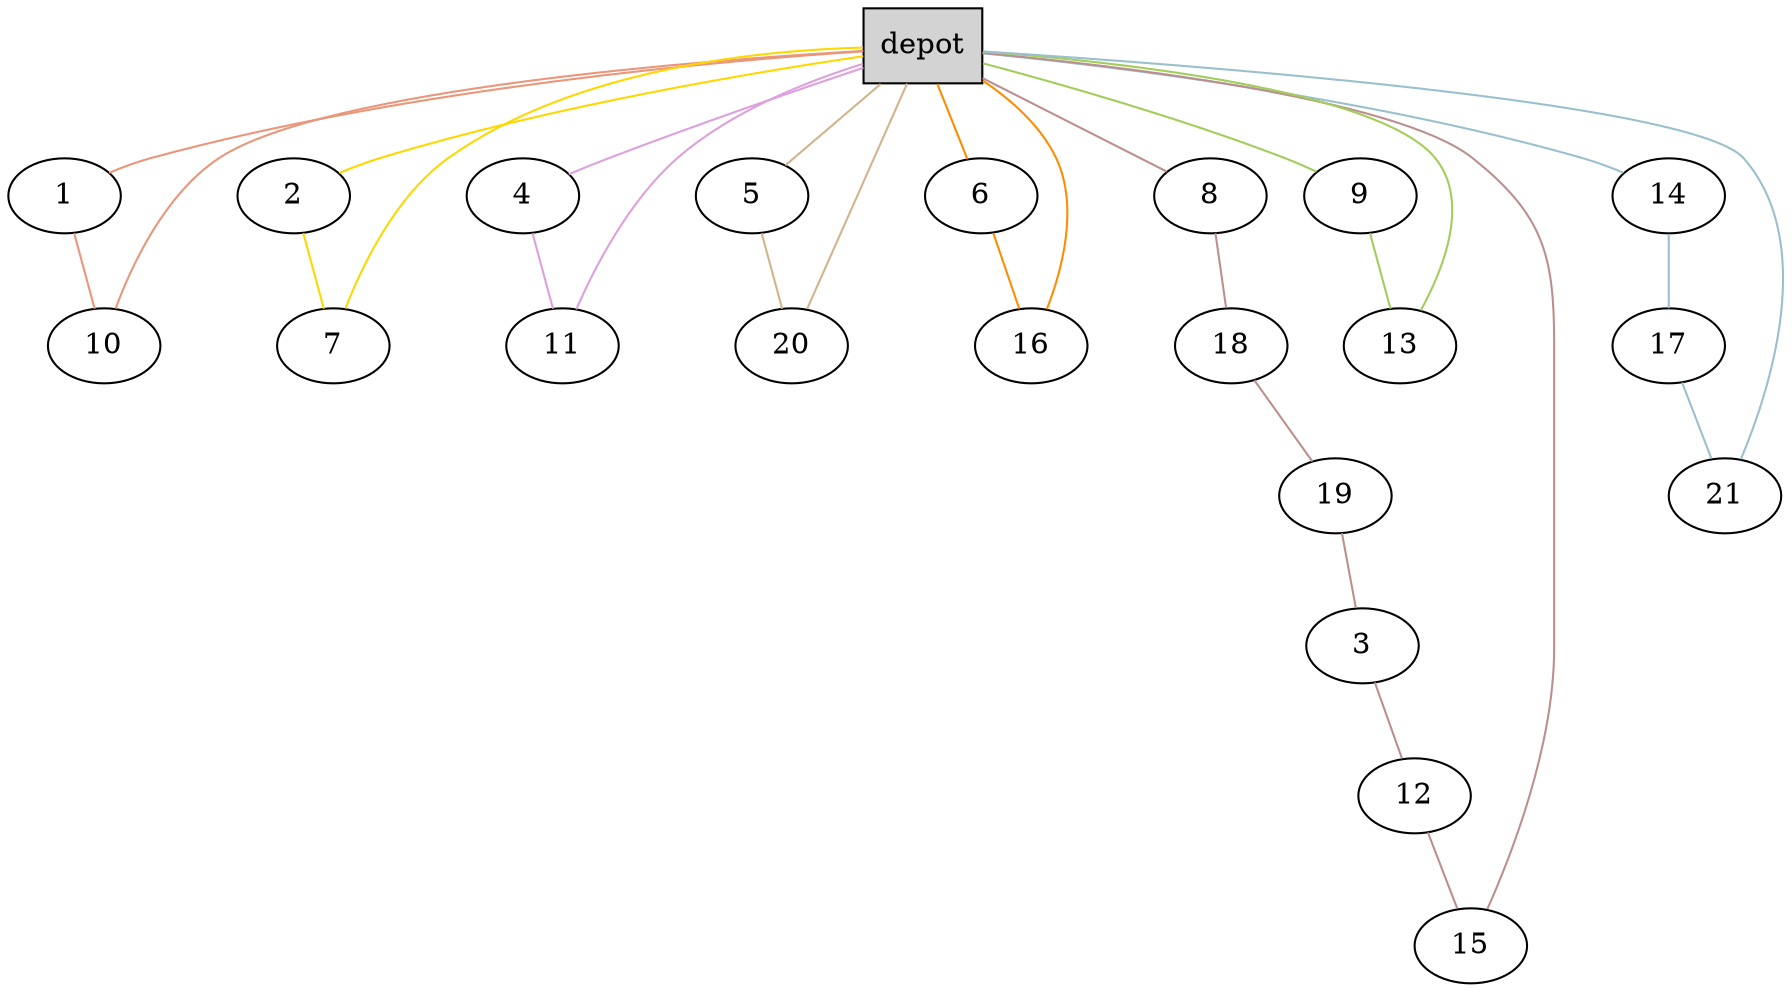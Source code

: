 graph G {
  0[shape = box, label = "depot", style = filled ];
  1[shape = ellipse];
  "0"--"1"[color = darksalmon];
  10[shape = ellipse];
  "1"--"10"[color = darksalmon];
  "10"--"0"[color = darksalmon];
  2[shape = ellipse];
  "0"--"2"[color = gold];
  7[shape = ellipse];
  "2"--"7"[color = gold];
  "7"--"0"[color = gold];
  4[shape = ellipse];
  "0"--"4"[color = plum];
  11[shape = ellipse];
  "4"--"11"[color = plum];
  "11"--"0"[color = plum];
  5[shape = ellipse];
  "0"--"5"[color = tan];
  20[shape = ellipse];
  "5"--"20"[color = tan];
  "20"--"0"[color = tan];
  6[shape = ellipse];
  "0"--"6"[color = darkorange];
  16[shape = ellipse];
  "6"--"16"[color = darkorange];
  "16"--"0"[color = darkorange];
  8[shape = ellipse];
  "0"--"8"[color = rosybrown];
  18[shape = ellipse];
  "8"--"18"[color = rosybrown];
  19[shape = ellipse];
  "18"--"19"[color = rosybrown];
  3[shape = ellipse];
  "19"--"3"[color = rosybrown];
  12[shape = ellipse];
  "3"--"12"[color = rosybrown];
  15[shape = ellipse];
  "12"--"15"[color = rosybrown];
  "15"--"0"[color = rosybrown];
  9[shape = ellipse];
  "0"--"9"[color = darkolivegreen3];
  13[shape = ellipse];
  "9"--"13"[color = darkolivegreen3];
  "13"--"0"[color = darkolivegreen3];
  14[shape = ellipse];
  "0"--"14"[color = lightblue3];
  17[shape = ellipse];
  "14"--"17"[color = lightblue3];
  21[shape = ellipse];
  "17"--"21"[color = lightblue3];
  "21"--"0"[color = lightblue3];
}

